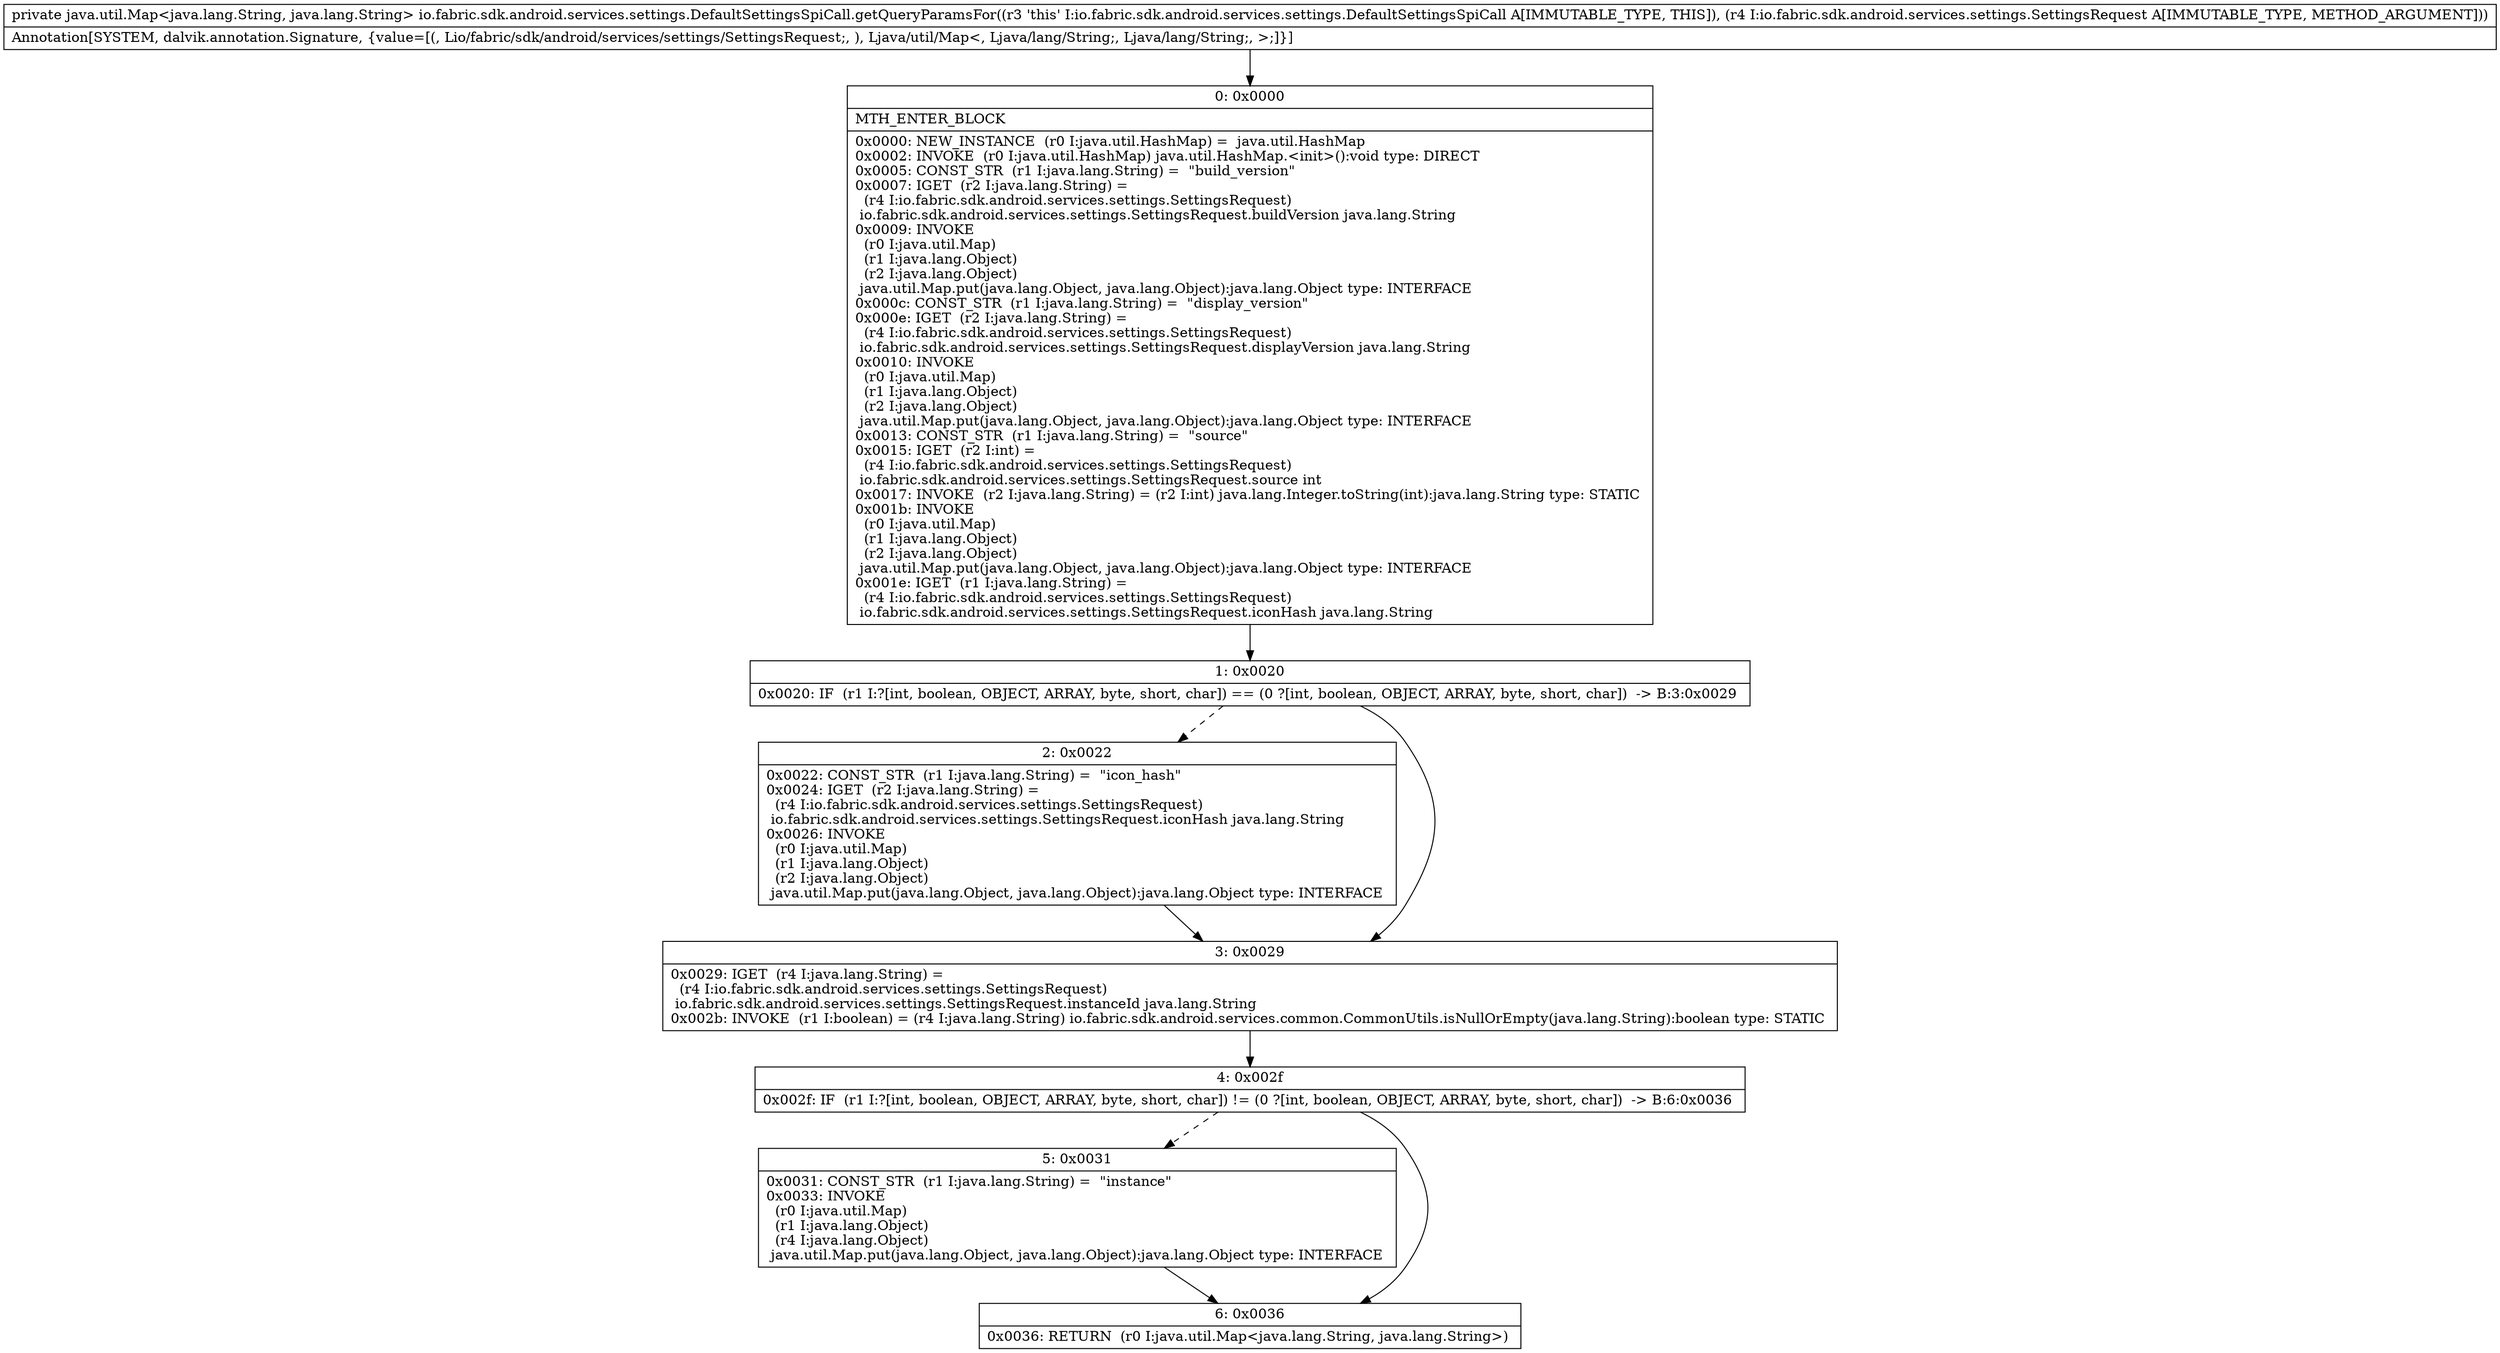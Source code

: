 digraph "CFG forio.fabric.sdk.android.services.settings.DefaultSettingsSpiCall.getQueryParamsFor(Lio\/fabric\/sdk\/android\/services\/settings\/SettingsRequest;)Ljava\/util\/Map;" {
Node_0 [shape=record,label="{0\:\ 0x0000|MTH_ENTER_BLOCK\l|0x0000: NEW_INSTANCE  (r0 I:java.util.HashMap) =  java.util.HashMap \l0x0002: INVOKE  (r0 I:java.util.HashMap) java.util.HashMap.\<init\>():void type: DIRECT \l0x0005: CONST_STR  (r1 I:java.lang.String) =  \"build_version\" \l0x0007: IGET  (r2 I:java.lang.String) = \l  (r4 I:io.fabric.sdk.android.services.settings.SettingsRequest)\l io.fabric.sdk.android.services.settings.SettingsRequest.buildVersion java.lang.String \l0x0009: INVOKE  \l  (r0 I:java.util.Map)\l  (r1 I:java.lang.Object)\l  (r2 I:java.lang.Object)\l java.util.Map.put(java.lang.Object, java.lang.Object):java.lang.Object type: INTERFACE \l0x000c: CONST_STR  (r1 I:java.lang.String) =  \"display_version\" \l0x000e: IGET  (r2 I:java.lang.String) = \l  (r4 I:io.fabric.sdk.android.services.settings.SettingsRequest)\l io.fabric.sdk.android.services.settings.SettingsRequest.displayVersion java.lang.String \l0x0010: INVOKE  \l  (r0 I:java.util.Map)\l  (r1 I:java.lang.Object)\l  (r2 I:java.lang.Object)\l java.util.Map.put(java.lang.Object, java.lang.Object):java.lang.Object type: INTERFACE \l0x0013: CONST_STR  (r1 I:java.lang.String) =  \"source\" \l0x0015: IGET  (r2 I:int) = \l  (r4 I:io.fabric.sdk.android.services.settings.SettingsRequest)\l io.fabric.sdk.android.services.settings.SettingsRequest.source int \l0x0017: INVOKE  (r2 I:java.lang.String) = (r2 I:int) java.lang.Integer.toString(int):java.lang.String type: STATIC \l0x001b: INVOKE  \l  (r0 I:java.util.Map)\l  (r1 I:java.lang.Object)\l  (r2 I:java.lang.Object)\l java.util.Map.put(java.lang.Object, java.lang.Object):java.lang.Object type: INTERFACE \l0x001e: IGET  (r1 I:java.lang.String) = \l  (r4 I:io.fabric.sdk.android.services.settings.SettingsRequest)\l io.fabric.sdk.android.services.settings.SettingsRequest.iconHash java.lang.String \l}"];
Node_1 [shape=record,label="{1\:\ 0x0020|0x0020: IF  (r1 I:?[int, boolean, OBJECT, ARRAY, byte, short, char]) == (0 ?[int, boolean, OBJECT, ARRAY, byte, short, char])  \-\> B:3:0x0029 \l}"];
Node_2 [shape=record,label="{2\:\ 0x0022|0x0022: CONST_STR  (r1 I:java.lang.String) =  \"icon_hash\" \l0x0024: IGET  (r2 I:java.lang.String) = \l  (r4 I:io.fabric.sdk.android.services.settings.SettingsRequest)\l io.fabric.sdk.android.services.settings.SettingsRequest.iconHash java.lang.String \l0x0026: INVOKE  \l  (r0 I:java.util.Map)\l  (r1 I:java.lang.Object)\l  (r2 I:java.lang.Object)\l java.util.Map.put(java.lang.Object, java.lang.Object):java.lang.Object type: INTERFACE \l}"];
Node_3 [shape=record,label="{3\:\ 0x0029|0x0029: IGET  (r4 I:java.lang.String) = \l  (r4 I:io.fabric.sdk.android.services.settings.SettingsRequest)\l io.fabric.sdk.android.services.settings.SettingsRequest.instanceId java.lang.String \l0x002b: INVOKE  (r1 I:boolean) = (r4 I:java.lang.String) io.fabric.sdk.android.services.common.CommonUtils.isNullOrEmpty(java.lang.String):boolean type: STATIC \l}"];
Node_4 [shape=record,label="{4\:\ 0x002f|0x002f: IF  (r1 I:?[int, boolean, OBJECT, ARRAY, byte, short, char]) != (0 ?[int, boolean, OBJECT, ARRAY, byte, short, char])  \-\> B:6:0x0036 \l}"];
Node_5 [shape=record,label="{5\:\ 0x0031|0x0031: CONST_STR  (r1 I:java.lang.String) =  \"instance\" \l0x0033: INVOKE  \l  (r0 I:java.util.Map)\l  (r1 I:java.lang.Object)\l  (r4 I:java.lang.Object)\l java.util.Map.put(java.lang.Object, java.lang.Object):java.lang.Object type: INTERFACE \l}"];
Node_6 [shape=record,label="{6\:\ 0x0036|0x0036: RETURN  (r0 I:java.util.Map\<java.lang.String, java.lang.String\>) \l}"];
MethodNode[shape=record,label="{private java.util.Map\<java.lang.String, java.lang.String\> io.fabric.sdk.android.services.settings.DefaultSettingsSpiCall.getQueryParamsFor((r3 'this' I:io.fabric.sdk.android.services.settings.DefaultSettingsSpiCall A[IMMUTABLE_TYPE, THIS]), (r4 I:io.fabric.sdk.android.services.settings.SettingsRequest A[IMMUTABLE_TYPE, METHOD_ARGUMENT]))  | Annotation[SYSTEM, dalvik.annotation.Signature, \{value=[(, Lio\/fabric\/sdk\/android\/services\/settings\/SettingsRequest;, ), Ljava\/util\/Map\<, Ljava\/lang\/String;, Ljava\/lang\/String;, \>;]\}]\l}"];
MethodNode -> Node_0;
Node_0 -> Node_1;
Node_1 -> Node_2[style=dashed];
Node_1 -> Node_3;
Node_2 -> Node_3;
Node_3 -> Node_4;
Node_4 -> Node_5[style=dashed];
Node_4 -> Node_6;
Node_5 -> Node_6;
}

